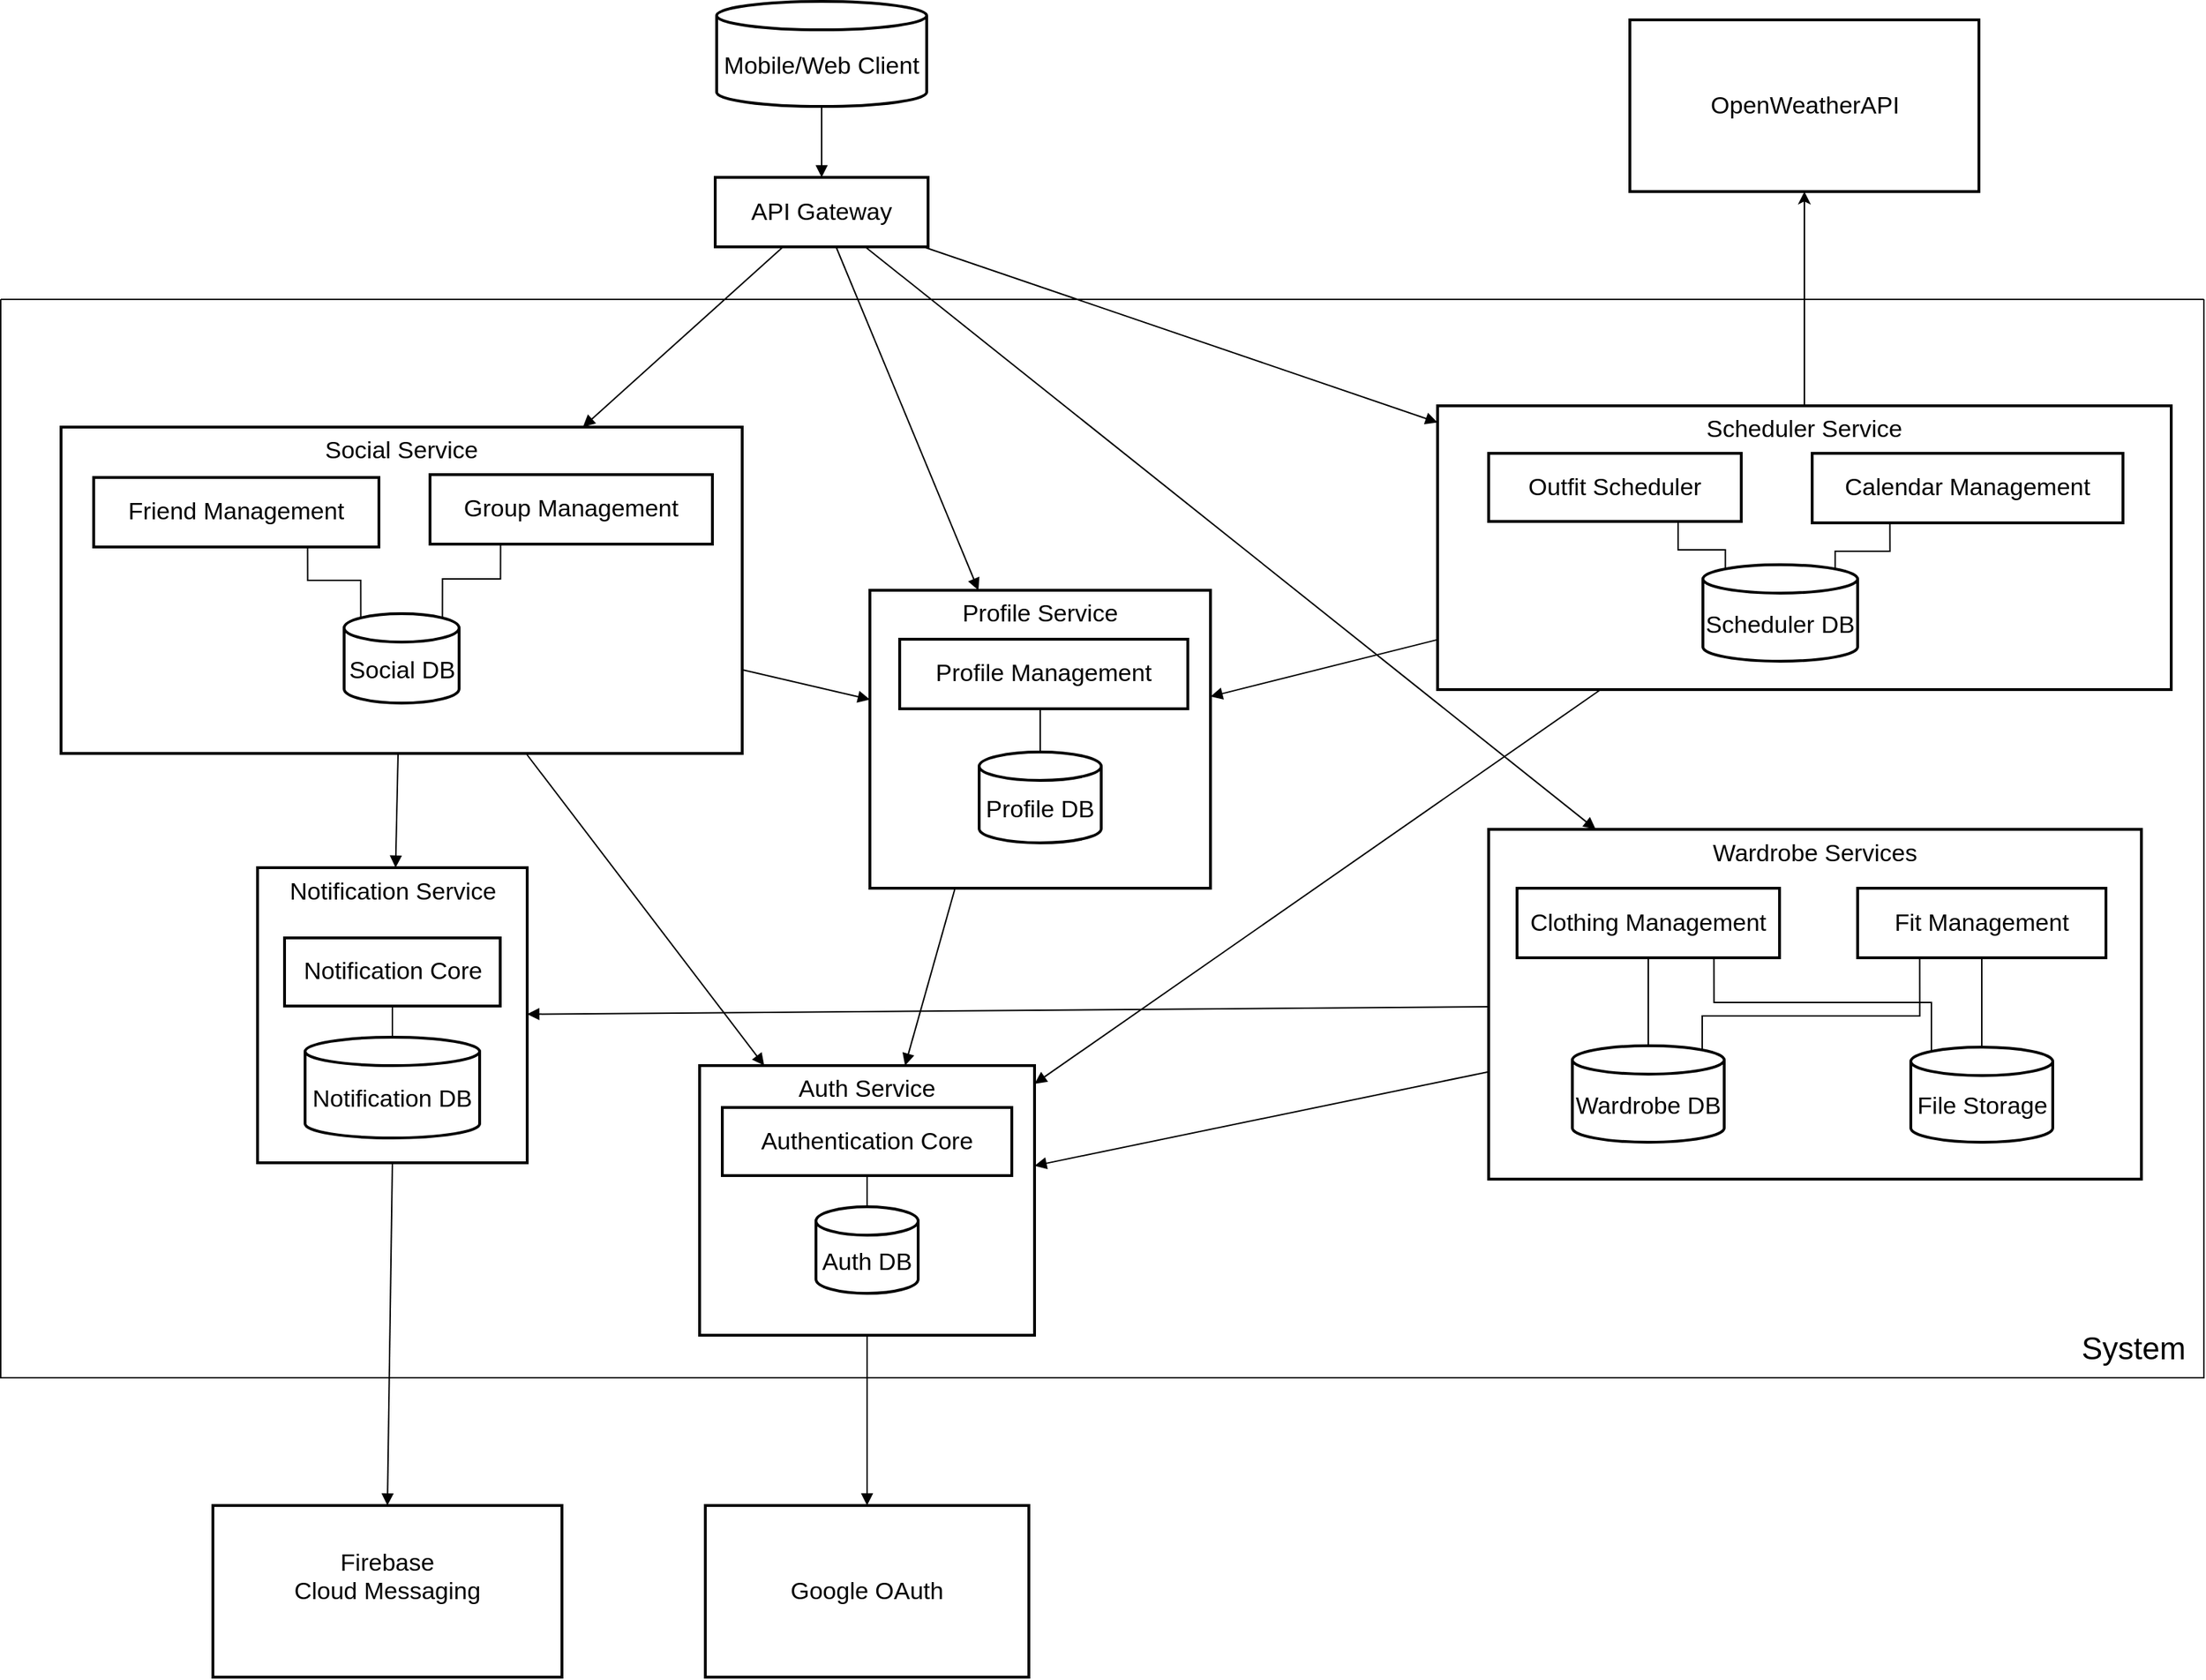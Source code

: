 <mxfile version="25.0.1">
  <diagram id="wMiQmU-7twhSfBF77HTU" name="Strona-2">
    <mxGraphModel dx="2074" dy="1140" grid="1" gridSize="10" guides="1" tooltips="1" connect="1" arrows="1" fold="1" page="1" pageScale="1" pageWidth="827" pageHeight="1169" math="0" shadow="0">
      <root>
        <mxCell id="0" />
        <mxCell id="1" parent="0" />
        <mxCell id="UfEFKGtw3c-eRMhv9bSF-2" value="Notification Service" style="whiteSpace=wrap;strokeWidth=2;spacingTop=0;verticalAlign=top;fontSize=17;fillColor=none;" parent="1" vertex="1">
          <mxGeometry x="338.5" y="620.5" width="190" height="208" as="geometry" />
        </mxCell>
        <mxCell id="UfEFKGtw3c-eRMhv9bSF-81" style="edgeStyle=orthogonalEdgeStyle;rounded=0;orthogonalLoop=1;jettySize=auto;html=1;entryX=0.5;entryY=1;entryDx=0;entryDy=0;fontSize=17;" parent="1" source="UfEFKGtw3c-eRMhv9bSF-3" target="UfEFKGtw3c-eRMhv9bSF-79" edge="1">
          <mxGeometry relative="1" as="geometry" />
        </mxCell>
        <mxCell id="UfEFKGtw3c-eRMhv9bSF-3" value="Scheduler Service" style="whiteSpace=wrap;strokeWidth=2;verticalAlign=top;fontSize=17;fillColor=none;" parent="1" vertex="1">
          <mxGeometry x="1170" y="295" width="517" height="200" as="geometry" />
        </mxCell>
        <mxCell id="UfEFKGtw3c-eRMhv9bSF-4" value="Social Service" style="whiteSpace=wrap;strokeWidth=2;spacingTop=0;verticalAlign=top;fontSize=17;fillColor=none;" parent="1" vertex="1">
          <mxGeometry x="200" y="310" width="480" height="230" as="geometry" />
        </mxCell>
        <mxCell id="UfEFKGtw3c-eRMhv9bSF-5" value="Wardrobe Services" style="whiteSpace=wrap;strokeWidth=2;verticalAlign=top;fontSize=17;fillColor=none;" parent="1" vertex="1">
          <mxGeometry x="1206" y="593.5" width="460" height="246.5" as="geometry" />
        </mxCell>
        <mxCell id="UfEFKGtw3c-eRMhv9bSF-7" value="Auth Service" style="whiteSpace=wrap;strokeWidth=2;spacingTop=0;verticalAlign=top;fontSize=17;fillColor=none;" parent="1" vertex="1">
          <mxGeometry x="650" y="760" width="236" height="190" as="geometry" />
        </mxCell>
        <mxCell id="UfEFKGtw3c-eRMhv9bSF-8" value="Firebase&#xa;Cloud Messaging&#xa;" style="whiteSpace=wrap;strokeWidth=2;fontSize=17;" parent="1" vertex="1">
          <mxGeometry x="307" y="1070" width="246" height="121" as="geometry" />
        </mxCell>
        <mxCell id="UfEFKGtw3c-eRMhv9bSF-9" value="Google OAuth" style="whiteSpace=wrap;strokeWidth=2;fontSize=17;" parent="1" vertex="1">
          <mxGeometry x="654" y="1070" width="228" height="121" as="geometry" />
        </mxCell>
        <mxCell id="UfEFKGtw3c-eRMhv9bSF-10" value="Mobile/Web Client" style="shape=cylinder3;boundedLbl=1;backgroundOutline=1;size=10;strokeWidth=2;whiteSpace=wrap;fontSize=17;" parent="1" vertex="1">
          <mxGeometry x="662" y="10" width="148" height="74" as="geometry" />
        </mxCell>
        <mxCell id="UfEFKGtw3c-eRMhv9bSF-13" value="API Gateway" style="whiteSpace=wrap;strokeWidth=2;fontSize=17;" parent="1" vertex="1">
          <mxGeometry x="661" y="134" width="150" height="49" as="geometry" />
        </mxCell>
        <mxCell id="UfEFKGtw3c-eRMhv9bSF-14" value="Authentication Core" style="whiteSpace=wrap;strokeWidth=2;fontSize=17;" parent="1" vertex="1">
          <mxGeometry x="666" y="789.5" width="204" height="48" as="geometry" />
        </mxCell>
        <mxCell id="UfEFKGtw3c-eRMhv9bSF-16" value="Clothing Management" style="whiteSpace=wrap;strokeWidth=2;fontSize=17;" parent="1" vertex="1">
          <mxGeometry x="1226" y="635" width="185" height="49" as="geometry" />
        </mxCell>
        <mxCell id="UfEFKGtw3c-eRMhv9bSF-17" value="Fit Management" style="whiteSpace=wrap;strokeWidth=2;fontSize=17;" parent="1" vertex="1">
          <mxGeometry x="1466" y="635" width="175" height="49" as="geometry" />
        </mxCell>
        <mxCell id="UfEFKGtw3c-eRMhv9bSF-19" value="Friend Management" style="whiteSpace=wrap;strokeWidth=2;fontSize=17;" parent="1" vertex="1">
          <mxGeometry x="223" y="345.5" width="201" height="49" as="geometry" />
        </mxCell>
        <mxCell id="UfEFKGtw3c-eRMhv9bSF-20" value="Group Management" style="whiteSpace=wrap;strokeWidth=2;fontSize=17;" parent="1" vertex="1">
          <mxGeometry x="460" y="343.5" width="199" height="49" as="geometry" />
        </mxCell>
        <mxCell id="UfEFKGtw3c-eRMhv9bSF-21" value="Outfit Scheduler" style="whiteSpace=wrap;strokeWidth=2;fontSize=17;" parent="1" vertex="1">
          <mxGeometry x="1206" y="328.5" width="178" height="48" as="geometry" />
        </mxCell>
        <mxCell id="UfEFKGtw3c-eRMhv9bSF-22" value="Calendar Management" style="whiteSpace=wrap;strokeWidth=2;fontSize=17;" parent="1" vertex="1">
          <mxGeometry x="1434" y="328.5" width="219" height="49" as="geometry" />
        </mxCell>
        <mxCell id="UfEFKGtw3c-eRMhv9bSF-23" value="Notification Core" style="whiteSpace=wrap;strokeWidth=2;fontSize=17;" parent="1" vertex="1">
          <mxGeometry x="357.5" y="670" width="152" height="48" as="geometry" />
        </mxCell>
        <mxCell id="UfEFKGtw3c-eRMhv9bSF-25" value="Auth DB" style="shape=cylinder3;boundedLbl=1;backgroundOutline=1;size=10;strokeWidth=2;whiteSpace=wrap;fontSize=17;" parent="1" vertex="1">
          <mxGeometry x="732" y="859.5" width="72" height="61" as="geometry" />
        </mxCell>
        <mxCell id="UfEFKGtw3c-eRMhv9bSF-27" value="Wardrobe DB" style="shape=cylinder3;boundedLbl=1;backgroundOutline=1;size=10;strokeWidth=2;whiteSpace=wrap;fontSize=17;" parent="1" vertex="1">
          <mxGeometry x="1265" y="746" width="107" height="68" as="geometry" />
        </mxCell>
        <mxCell id="UfEFKGtw3c-eRMhv9bSF-28" value="Social DB" style="shape=cylinder3;boundedLbl=1;backgroundOutline=1;size=10;strokeWidth=2;whiteSpace=wrap;fontSize=17;" parent="1" vertex="1">
          <mxGeometry x="399.5" y="441.5" width="81" height="63" as="geometry" />
        </mxCell>
        <mxCell id="UfEFKGtw3c-eRMhv9bSF-29" value="Scheduler DB" style="shape=cylinder3;boundedLbl=1;backgroundOutline=1;size=10;strokeWidth=2;whiteSpace=wrap;fontSize=17;" parent="1" vertex="1">
          <mxGeometry x="1357" y="407" width="109" height="68" as="geometry" />
        </mxCell>
        <mxCell id="UfEFKGtw3c-eRMhv9bSF-30" value="Notification DB" style="shape=cylinder3;boundedLbl=1;backgroundOutline=1;size=10;strokeWidth=2;whiteSpace=wrap;fontSize=17;" parent="1" vertex="1">
          <mxGeometry x="372" y="740" width="123" height="71" as="geometry" />
        </mxCell>
        <mxCell id="UfEFKGtw3c-eRMhv9bSF-31" value="File Storage" style="shape=cylinder3;boundedLbl=1;backgroundOutline=1;size=10;strokeWidth=2;whiteSpace=wrap;fontSize=17;" parent="1" vertex="1">
          <mxGeometry x="1503.5" y="747" width="100" height="67" as="geometry" />
        </mxCell>
        <mxCell id="UfEFKGtw3c-eRMhv9bSF-32" value="" style="curved=1;startArrow=none;endArrow=block;exitX=0.5;exitY=1;entryX=0.5;entryY=0;rounded=0;fontSize=17;" parent="1" source="UfEFKGtw3c-eRMhv9bSF-10" target="UfEFKGtw3c-eRMhv9bSF-13" edge="1">
          <mxGeometry relative="1" as="geometry">
            <Array as="points" />
          </mxGeometry>
        </mxCell>
        <mxCell id="UfEFKGtw3c-eRMhv9bSF-34" value="" style="curved=1;startArrow=none;endArrow=block;exitX=0.5;exitY=1;entryX=0.5;entryY=0;rounded=0;entryDx=0;entryDy=0;exitDx=0;exitDy=0;endFill=1;fontSize=17;" parent="1" source="UfEFKGtw3c-eRMhv9bSF-7" target="UfEFKGtw3c-eRMhv9bSF-9" edge="1">
          <mxGeometry relative="1" as="geometry">
            <Array as="points" />
            <mxPoint x="1818" y="1066" as="targetPoint" />
          </mxGeometry>
        </mxCell>
        <mxCell id="UfEFKGtw3c-eRMhv9bSF-43" value="" style="curved=1;startArrow=none;endArrow=block;exitX=0.5;exitY=1;entryX=0.5;entryY=0;rounded=0;exitDx=0;exitDy=0;entryDx=0;entryDy=0;endFill=1;fontSize=17;" parent="1" source="UfEFKGtw3c-eRMhv9bSF-2" target="UfEFKGtw3c-eRMhv9bSF-8" edge="1">
          <mxGeometry relative="1" as="geometry">
            <Array as="points" />
            <mxPoint x="521.5" y="1048" as="targetPoint" />
          </mxGeometry>
        </mxCell>
        <mxCell id="UfEFKGtw3c-eRMhv9bSF-44" value="" style="curved=1;startArrow=none;endArrow=block;rounded=0;exitX=0.25;exitY=1;exitDx=0;exitDy=0;fontSize=17;" parent="1" source="UfEFKGtw3c-eRMhv9bSF-6" target="UfEFKGtw3c-eRMhv9bSF-7" edge="1">
          <mxGeometry relative="1" as="geometry">
            <Array as="points" />
          </mxGeometry>
        </mxCell>
        <mxCell id="UfEFKGtw3c-eRMhv9bSF-45" value="" style="curved=1;startArrow=none;endArrow=block;rounded=0;fontSize=17;" parent="1" source="UfEFKGtw3c-eRMhv9bSF-13" target="UfEFKGtw3c-eRMhv9bSF-6" edge="1">
          <mxGeometry relative="1" as="geometry">
            <Array as="points" />
          </mxGeometry>
        </mxCell>
        <mxCell id="UfEFKGtw3c-eRMhv9bSF-46" value="" style="curved=1;startArrow=none;endArrow=block;rounded=0;fontSize=17;" parent="1" source="UfEFKGtw3c-eRMhv9bSF-13" target="UfEFKGtw3c-eRMhv9bSF-5" edge="1">
          <mxGeometry relative="1" as="geometry">
            <Array as="points" />
          </mxGeometry>
        </mxCell>
        <mxCell id="UfEFKGtw3c-eRMhv9bSF-47" value="" style="curved=1;startArrow=none;endArrow=block;rounded=0;fontSize=17;" parent="1" source="UfEFKGtw3c-eRMhv9bSF-13" target="UfEFKGtw3c-eRMhv9bSF-4" edge="1">
          <mxGeometry relative="1" as="geometry">
            <Array as="points" />
          </mxGeometry>
        </mxCell>
        <mxCell id="UfEFKGtw3c-eRMhv9bSF-48" value="" style="curved=1;startArrow=none;endArrow=block;rounded=0;fontSize=17;" parent="1" source="UfEFKGtw3c-eRMhv9bSF-13" target="UfEFKGtw3c-eRMhv9bSF-3" edge="1">
          <mxGeometry relative="1" as="geometry">
            <Array as="points" />
          </mxGeometry>
        </mxCell>
        <mxCell id="UfEFKGtw3c-eRMhv9bSF-50" value="" style="curved=1;startArrow=none;endArrow=block;rounded=0;fontSize=17;" parent="1" source="UfEFKGtw3c-eRMhv9bSF-4" target="UfEFKGtw3c-eRMhv9bSF-2" edge="1">
          <mxGeometry relative="1" as="geometry">
            <Array as="points" />
          </mxGeometry>
        </mxCell>
        <mxCell id="UfEFKGtw3c-eRMhv9bSF-52" value="" style="curved=1;startArrow=none;endArrow=block;rounded=0;fontSize=17;" parent="1" source="UfEFKGtw3c-eRMhv9bSF-5" target="UfEFKGtw3c-eRMhv9bSF-2" edge="1">
          <mxGeometry relative="1" as="geometry">
            <Array as="points" />
          </mxGeometry>
        </mxCell>
        <mxCell id="UfEFKGtw3c-eRMhv9bSF-53" value="" style="curved=1;startArrow=none;endArrow=block;rounded=0;fontSize=17;" parent="1" source="UfEFKGtw3c-eRMhv9bSF-4" target="UfEFKGtw3c-eRMhv9bSF-7" edge="1">
          <mxGeometry relative="1" as="geometry">
            <Array as="points" />
          </mxGeometry>
        </mxCell>
        <mxCell id="UfEFKGtw3c-eRMhv9bSF-54" value="" style="curved=1;startArrow=none;endArrow=block;rounded=0;fontSize=17;" parent="1" source="UfEFKGtw3c-eRMhv9bSF-4" target="UfEFKGtw3c-eRMhv9bSF-6" edge="1">
          <mxGeometry relative="1" as="geometry">
            <Array as="points" />
          </mxGeometry>
        </mxCell>
        <mxCell id="UfEFKGtw3c-eRMhv9bSF-55" value="" style="curved=1;startArrow=none;endArrow=block;rounded=0;fontSize=17;" parent="1" source="UfEFKGtw3c-eRMhv9bSF-5" target="UfEFKGtw3c-eRMhv9bSF-7" edge="1">
          <mxGeometry relative="1" as="geometry">
            <Array as="points" />
          </mxGeometry>
        </mxCell>
        <mxCell id="UfEFKGtw3c-eRMhv9bSF-57" value="" style="curved=1;startArrow=none;endArrow=block;rounded=0;fontSize=17;" parent="1" source="UfEFKGtw3c-eRMhv9bSF-3" target="UfEFKGtw3c-eRMhv9bSF-7" edge="1">
          <mxGeometry relative="1" as="geometry">
            <Array as="points" />
          </mxGeometry>
        </mxCell>
        <mxCell id="UfEFKGtw3c-eRMhv9bSF-58" value="" style="curved=1;startArrow=none;endArrow=block;rounded=0;fontSize=17;" parent="1" source="UfEFKGtw3c-eRMhv9bSF-3" target="UfEFKGtw3c-eRMhv9bSF-6" edge="1">
          <mxGeometry relative="1" as="geometry">
            <Array as="points" />
          </mxGeometry>
        </mxCell>
        <mxCell id="UfEFKGtw3c-eRMhv9bSF-6" value="Profile Service" style="whiteSpace=wrap;strokeWidth=2;spacingTop=0;verticalAlign=top;fontSize=17;fillColor=none;" parent="1" vertex="1">
          <mxGeometry x="770" y="425" width="240" height="210" as="geometry" />
        </mxCell>
        <mxCell id="UfEFKGtw3c-eRMhv9bSF-15" value="Profile Management" style="whiteSpace=wrap;strokeWidth=2;fontSize=17;" parent="1" vertex="1">
          <mxGeometry x="791" y="459.5" width="203" height="49" as="geometry" />
        </mxCell>
        <mxCell id="UfEFKGtw3c-eRMhv9bSF-26" value="Profile DB" style="shape=cylinder3;boundedLbl=1;backgroundOutline=1;size=10;strokeWidth=2;whiteSpace=wrap;fontSize=17;" parent="1" vertex="1">
          <mxGeometry x="847" y="539" width="86" height="64" as="geometry" />
        </mxCell>
        <mxCell id="UfEFKGtw3c-eRMhv9bSF-62" style="edgeStyle=orthogonalEdgeStyle;rounded=0;orthogonalLoop=1;jettySize=auto;html=1;exitX=0.5;exitY=1;exitDx=0;exitDy=0;entryX=0.5;entryY=0;entryDx=0;entryDy=0;entryPerimeter=0;endArrow=none;endFill=0;fontSize=17;" parent="1" source="UfEFKGtw3c-eRMhv9bSF-16" target="UfEFKGtw3c-eRMhv9bSF-27" edge="1">
          <mxGeometry relative="1" as="geometry" />
        </mxCell>
        <mxCell id="UfEFKGtw3c-eRMhv9bSF-63" style="edgeStyle=orthogonalEdgeStyle;rounded=0;orthogonalLoop=1;jettySize=auto;html=1;exitX=0.25;exitY=1;exitDx=0;exitDy=0;entryX=0.855;entryY=0;entryDx=0;entryDy=2.9;entryPerimeter=0;endArrow=none;endFill=0;fontSize=17;" parent="1" source="UfEFKGtw3c-eRMhv9bSF-17" target="UfEFKGtw3c-eRMhv9bSF-27" edge="1">
          <mxGeometry relative="1" as="geometry">
            <Array as="points">
              <mxPoint x="1510" y="725" />
              <mxPoint x="1357" y="725" />
            </Array>
          </mxGeometry>
        </mxCell>
        <mxCell id="UfEFKGtw3c-eRMhv9bSF-64" style="edgeStyle=orthogonalEdgeStyle;rounded=0;orthogonalLoop=1;jettySize=auto;html=1;exitX=0.75;exitY=1;exitDx=0;exitDy=0;entryX=0.145;entryY=0;entryDx=0;entryDy=2.9;entryPerimeter=0;endArrow=none;endFill=0;fontSize=17;" parent="1" source="UfEFKGtw3c-eRMhv9bSF-16" target="UfEFKGtw3c-eRMhv9bSF-31" edge="1">
          <mxGeometry relative="1" as="geometry" />
        </mxCell>
        <mxCell id="UfEFKGtw3c-eRMhv9bSF-65" style="edgeStyle=orthogonalEdgeStyle;rounded=0;orthogonalLoop=1;jettySize=auto;html=1;exitX=0.5;exitY=1;exitDx=0;exitDy=0;entryX=0.5;entryY=0;entryDx=0;entryDy=0;entryPerimeter=0;endArrow=none;endFill=0;fontSize=17;" parent="1" source="UfEFKGtw3c-eRMhv9bSF-17" target="UfEFKGtw3c-eRMhv9bSF-31" edge="1">
          <mxGeometry relative="1" as="geometry" />
        </mxCell>
        <mxCell id="UfEFKGtw3c-eRMhv9bSF-66" style="edgeStyle=orthogonalEdgeStyle;rounded=0;orthogonalLoop=1;jettySize=auto;html=1;exitX=0.5;exitY=1;exitDx=0;exitDy=0;entryX=0.5;entryY=0;entryDx=0;entryDy=0;entryPerimeter=0;endArrow=none;endFill=0;fontSize=17;" parent="1" source="UfEFKGtw3c-eRMhv9bSF-14" target="UfEFKGtw3c-eRMhv9bSF-25" edge="1">
          <mxGeometry relative="1" as="geometry" />
        </mxCell>
        <mxCell id="UfEFKGtw3c-eRMhv9bSF-67" style="edgeStyle=orthogonalEdgeStyle;rounded=0;orthogonalLoop=1;jettySize=auto;html=1;exitX=0.5;exitY=1;exitDx=0;exitDy=0;entryX=0.5;entryY=0;entryDx=0;entryDy=0;entryPerimeter=0;endArrow=none;endFill=0;fontSize=17;" parent="1" source="UfEFKGtw3c-eRMhv9bSF-15" target="UfEFKGtw3c-eRMhv9bSF-26" edge="1">
          <mxGeometry relative="1" as="geometry" />
        </mxCell>
        <mxCell id="UfEFKGtw3c-eRMhv9bSF-70" style="edgeStyle=orthogonalEdgeStyle;rounded=0;orthogonalLoop=1;jettySize=auto;html=1;exitX=0.25;exitY=1;exitDx=0;exitDy=0;entryX=0.855;entryY=0;entryDx=0;entryDy=2.9;entryPerimeter=0;endArrow=none;endFill=0;fontSize=17;" parent="1" source="UfEFKGtw3c-eRMhv9bSF-20" target="UfEFKGtw3c-eRMhv9bSF-28" edge="1">
          <mxGeometry relative="1" as="geometry" />
        </mxCell>
        <mxCell id="UfEFKGtw3c-eRMhv9bSF-71" style="edgeStyle=orthogonalEdgeStyle;rounded=0;orthogonalLoop=1;jettySize=auto;html=1;exitX=0.75;exitY=1;exitDx=0;exitDy=0;entryX=0.145;entryY=0;entryDx=0;entryDy=2.9;entryPerimeter=0;endArrow=none;endFill=0;fontSize=17;" parent="1" source="UfEFKGtw3c-eRMhv9bSF-19" target="UfEFKGtw3c-eRMhv9bSF-28" edge="1">
          <mxGeometry relative="1" as="geometry" />
        </mxCell>
        <mxCell id="UfEFKGtw3c-eRMhv9bSF-79" value="OpenWeatherAPI" style="whiteSpace=wrap;strokeWidth=2;fontSize=17;" parent="1" vertex="1">
          <mxGeometry x="1305.5" y="23" width="246" height="121" as="geometry" />
        </mxCell>
        <mxCell id="UfEFKGtw3c-eRMhv9bSF-82" style="edgeStyle=orthogonalEdgeStyle;rounded=0;orthogonalLoop=1;jettySize=auto;html=1;exitX=0.5;exitY=1;exitDx=0;exitDy=0;entryX=0.5;entryY=0;entryDx=0;entryDy=0;entryPerimeter=0;endArrow=none;endFill=0;" parent="1" source="UfEFKGtw3c-eRMhv9bSF-23" target="UfEFKGtw3c-eRMhv9bSF-30" edge="1">
          <mxGeometry relative="1" as="geometry" />
        </mxCell>
        <mxCell id="UfEFKGtw3c-eRMhv9bSF-83" style="edgeStyle=orthogonalEdgeStyle;rounded=0;orthogonalLoop=1;jettySize=auto;html=1;exitX=0.75;exitY=1;exitDx=0;exitDy=0;entryX=0.145;entryY=0;entryDx=0;entryDy=2.9;entryPerimeter=0;endArrow=none;endFill=0;" parent="1" source="UfEFKGtw3c-eRMhv9bSF-21" target="UfEFKGtw3c-eRMhv9bSF-29" edge="1">
          <mxGeometry relative="1" as="geometry" />
        </mxCell>
        <mxCell id="UfEFKGtw3c-eRMhv9bSF-84" style="edgeStyle=orthogonalEdgeStyle;rounded=0;orthogonalLoop=1;jettySize=auto;html=1;exitX=0.25;exitY=1;exitDx=0;exitDy=0;entryX=0.855;entryY=0;entryDx=0;entryDy=2.9;entryPerimeter=0;endArrow=none;endFill=0;" parent="1" source="UfEFKGtw3c-eRMhv9bSF-22" target="UfEFKGtw3c-eRMhv9bSF-29" edge="1">
          <mxGeometry relative="1" as="geometry" />
        </mxCell>
        <mxCell id="UfEFKGtw3c-eRMhv9bSF-85" value="" style="swimlane;startSize=0;" parent="1" vertex="1">
          <mxGeometry x="157.5" y="220" width="1552.5" height="760" as="geometry" />
        </mxCell>
        <mxCell id="UfEFKGtw3c-eRMhv9bSF-86" value="&lt;font style=&quot;font-size: 22px;&quot;&gt;System&lt;/font&gt;" style="text;html=1;align=center;verticalAlign=middle;resizable=0;points=[];autosize=1;strokeColor=none;fillColor=none;" parent="UfEFKGtw3c-eRMhv9bSF-85" vertex="1">
          <mxGeometry x="1452.5" y="720" width="100" height="40" as="geometry" />
        </mxCell>
      </root>
    </mxGraphModel>
  </diagram>
</mxfile>
